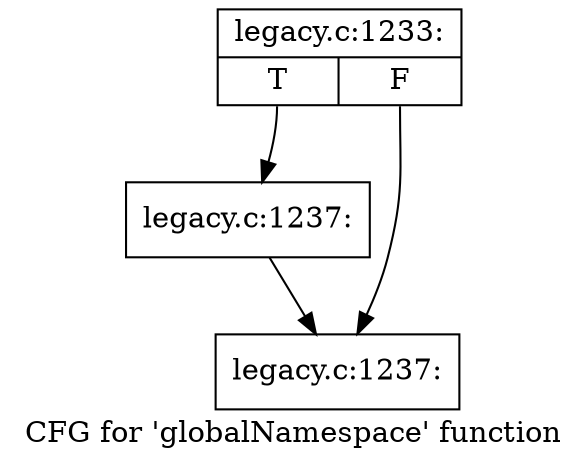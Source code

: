 digraph "CFG for 'globalNamespace' function" {
	label="CFG for 'globalNamespace' function";

	Node0x4970180 [shape=record,label="{legacy.c:1233:|{<s0>T|<s1>F}}"];
	Node0x4970180:s0 -> Node0x4970080;
	Node0x4970180:s1 -> Node0x49700d0;
	Node0x4970080 [shape=record,label="{legacy.c:1237:}"];
	Node0x4970080 -> Node0x49700d0;
	Node0x49700d0 [shape=record,label="{legacy.c:1237:}"];
}
